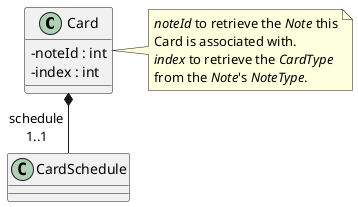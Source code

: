 @startuml

skinparam classAttributeIconSize 0
skinparam wrapWidth 200

class Card {
	-noteId : int
	-index : int
}
class CardSchedule

Card *-- "schedule\n1..1" CardSchedule

note right of Card
<i>noteId</i> to retrieve the <i>Note</i> this Card is associated with.
<i>index</i> to retrieve the <i>CardType</i> from the <i>Note</i>'s <i>NoteType</i>.
end note

@enduml